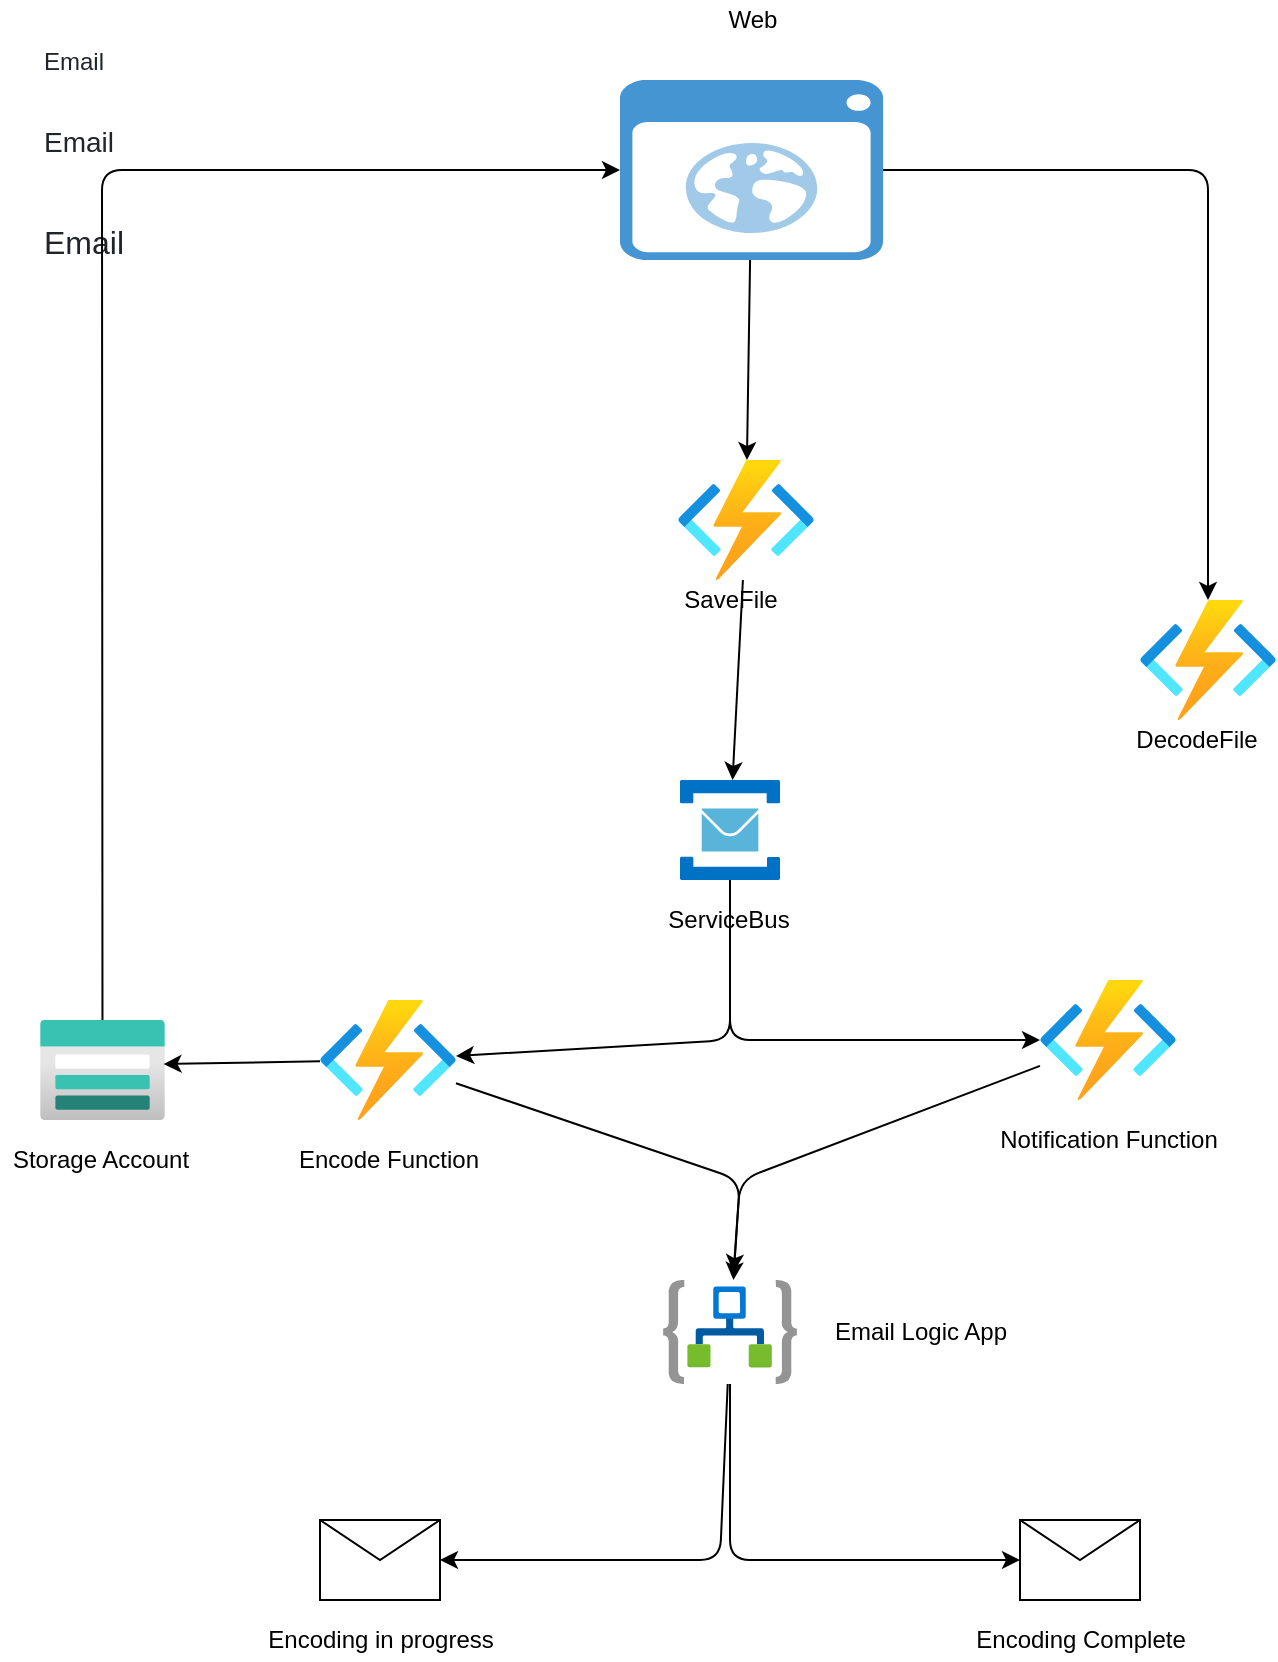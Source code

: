 <mxfile>
    <diagram id="PUcnxFitWya3NCTait5V" name="Page-1">
        <mxGraphModel dx="1554" dy="1046" grid="1" gridSize="10" guides="1" tooltips="1" connect="1" arrows="1" fold="1" page="1" pageScale="1" pageWidth="850" pageHeight="1100" math="0" shadow="0">
            <root>
                <mxCell id="0"/>
                <mxCell id="1" parent="0"/>
                <mxCell id="2" value="" style="aspect=fixed;html=1;points=[];align=center;image;fontSize=12;image=img/lib/azure2/compute/Function_Apps.svg;" vertex="1" parent="1">
                    <mxGeometry x="339" y="280" width="68" height="60" as="geometry"/>
                </mxCell>
                <mxCell id="3" value="SaveFile" style="text;html=1;align=center;verticalAlign=middle;resizable=0;points=[];autosize=1;" vertex="1" parent="1">
                    <mxGeometry x="335" y="340" width="60" height="20" as="geometry"/>
                </mxCell>
                <mxCell id="4" value="" style="aspect=fixed;html=1;points=[];align=center;image;fontSize=12;image=img/lib/mscae/Service_Bus.svg;" vertex="1" parent="1">
                    <mxGeometry x="340" y="440" width="50" height="50" as="geometry"/>
                </mxCell>
                <mxCell id="5" value="ServiceBus&lt;br&gt;" style="text;html=1;align=center;verticalAlign=middle;resizable=0;points=[];autosize=1;" vertex="1" parent="1">
                    <mxGeometry x="324" y="500" width="80" height="20" as="geometry"/>
                </mxCell>
                <mxCell id="6" value="" style="aspect=fixed;html=1;points=[];align=center;image;fontSize=12;image=img/lib/azure2/compute/Function_Apps.svg;" vertex="1" parent="1">
                    <mxGeometry x="160" y="550" width="68" height="60" as="geometry"/>
                </mxCell>
                <mxCell id="7" value="" style="aspect=fixed;html=1;points=[];align=center;image;fontSize=12;image=img/lib/azure2/compute/Function_Apps.svg;" vertex="1" parent="1">
                    <mxGeometry x="520" y="540" width="68" height="60" as="geometry"/>
                </mxCell>
                <mxCell id="8" value="" style="aspect=fixed;html=1;points=[];align=center;image;fontSize=12;image=img/lib/azure2/storage/Storage_Accounts.svg;" vertex="1" parent="1">
                    <mxGeometry x="20" y="560" width="62.5" height="50" as="geometry"/>
                </mxCell>
                <mxCell id="9" value="" style="aspect=fixed;html=1;points=[];align=center;image;fontSize=12;image=img/lib/azure2/iot/Logic_Apps.svg;" vertex="1" parent="1">
                    <mxGeometry x="331.5" y="690" width="67" height="52" as="geometry"/>
                </mxCell>
                <mxCell id="13" value="" style="shape=message;html=1;whiteSpace=wrap;html=1;outlineConnect=0;" vertex="1" parent="1">
                    <mxGeometry x="160" y="810" width="60" height="40" as="geometry"/>
                </mxCell>
                <mxCell id="14" value="" style="shape=message;html=1;whiteSpace=wrap;html=1;outlineConnect=0;" vertex="1" parent="1">
                    <mxGeometry x="510" y="810" width="60" height="40" as="geometry"/>
                </mxCell>
                <mxCell id="22" value="Email" style="fillColor=none;strokeColor=none;align=left;fontSize=12;fontColor=#212529;" vertex="1" parent="1">
                    <mxGeometry x="20" y="70" width="200" height="20" as="geometry"/>
                </mxCell>
                <mxCell id="24" value="Email" style="fillColor=none;strokeColor=none;align=left;fontSize=14;fontColor=#212529;" vertex="1" parent="1">
                    <mxGeometry x="20" y="105" width="200" height="30" as="geometry"/>
                </mxCell>
                <mxCell id="26" value="Email" style="fillColor=none;strokeColor=none;align=left;fontSize=16;fontColor=#212529;" vertex="1" parent="1">
                    <mxGeometry x="20" y="150" width="200" height="40" as="geometry"/>
                </mxCell>
                <mxCell id="28" value="" style="aspect=fixed;html=1;points=[];align=center;image;fontSize=12;image=img/lib/azure2/compute/Function_Apps.svg;" vertex="1" parent="1">
                    <mxGeometry x="570" y="350" width="68" height="60" as="geometry"/>
                </mxCell>
                <mxCell id="29" value="DecodeFile" style="text;html=1;align=center;verticalAlign=middle;resizable=0;points=[];autosize=1;" vertex="1" parent="1">
                    <mxGeometry x="558" y="410" width="80" height="20" as="geometry"/>
                </mxCell>
                <mxCell id="30" value="Notification Function" style="text;html=1;align=center;verticalAlign=middle;resizable=0;points=[];autosize=1;" vertex="1" parent="1">
                    <mxGeometry x="494" y="610" width="120" height="20" as="geometry"/>
                </mxCell>
                <mxCell id="31" value="Encode Function" style="text;html=1;align=center;verticalAlign=middle;resizable=0;points=[];autosize=1;" vertex="1" parent="1">
                    <mxGeometry x="139" y="620" width="110" height="20" as="geometry"/>
                </mxCell>
                <mxCell id="32" value="Storage Account" style="text;html=1;align=center;verticalAlign=middle;resizable=0;points=[];autosize=1;" vertex="1" parent="1">
                    <mxGeometry y="620" width="100" height="20" as="geometry"/>
                </mxCell>
                <mxCell id="33" value="Email Logic App&lt;br&gt;" style="text;html=1;align=center;verticalAlign=middle;resizable=0;points=[];autosize=1;" vertex="1" parent="1">
                    <mxGeometry x="410" y="706" width="100" height="20" as="geometry"/>
                </mxCell>
                <mxCell id="34" value="Encoding in progress&lt;br&gt;" style="text;html=1;align=center;verticalAlign=middle;resizable=0;points=[];autosize=1;" vertex="1" parent="1">
                    <mxGeometry x="125" y="860" width="130" height="20" as="geometry"/>
                </mxCell>
                <mxCell id="35" value="Encoding Complete&lt;br&gt;" style="text;html=1;align=center;verticalAlign=middle;resizable=0;points=[];autosize=1;" vertex="1" parent="1">
                    <mxGeometry x="480" y="860" width="120" height="20" as="geometry"/>
                </mxCell>
                <mxCell id="36" value="" style="shadow=0;dashed=0;html=1;strokeColor=none;fillColor=#4495D1;labelPosition=center;verticalLabelPosition=bottom;verticalAlign=top;align=center;outlineConnect=0;shape=mxgraph.veeam.2d.web_ui;" vertex="1" parent="1">
                    <mxGeometry x="310" y="90" width="131.5" height="90" as="geometry"/>
                </mxCell>
                <mxCell id="37" value="" style="endArrow=classic;html=1;" edge="1" parent="1" source="36" target="2">
                    <mxGeometry width="50" height="50" relative="1" as="geometry">
                        <mxPoint x="580" y="280" as="sourcePoint"/>
                        <mxPoint x="630" y="230" as="targetPoint"/>
                    </mxGeometry>
                </mxCell>
                <mxCell id="40" value="" style="endArrow=classic;html=1;" edge="1" parent="1" source="8" target="36">
                    <mxGeometry width="50" height="50" relative="1" as="geometry">
                        <mxPoint x="580" y="280" as="sourcePoint"/>
                        <mxPoint x="630" y="230" as="targetPoint"/>
                        <Array as="points">
                            <mxPoint x="51" y="135"/>
                        </Array>
                    </mxGeometry>
                </mxCell>
                <mxCell id="41" value="" style="endArrow=classic;html=1;" edge="1" parent="1" source="36" target="28">
                    <mxGeometry width="50" height="50" relative="1" as="geometry">
                        <mxPoint x="580" y="280" as="sourcePoint"/>
                        <mxPoint x="630" y="230" as="targetPoint"/>
                        <Array as="points">
                            <mxPoint x="604" y="135"/>
                        </Array>
                    </mxGeometry>
                </mxCell>
                <mxCell id="42" value="" style="endArrow=classic;html=1;" edge="1" parent="1" source="2" target="4">
                    <mxGeometry width="50" height="50" relative="1" as="geometry">
                        <mxPoint x="580" y="510" as="sourcePoint"/>
                        <mxPoint x="630" y="460" as="targetPoint"/>
                    </mxGeometry>
                </mxCell>
                <mxCell id="43" value="" style="endArrow=classic;html=1;" edge="1" parent="1" source="4" target="7">
                    <mxGeometry width="50" height="50" relative="1" as="geometry">
                        <mxPoint x="580" y="510" as="sourcePoint"/>
                        <mxPoint x="630" y="460" as="targetPoint"/>
                        <Array as="points">
                            <mxPoint x="365" y="570"/>
                        </Array>
                    </mxGeometry>
                </mxCell>
                <mxCell id="44" value="" style="endArrow=classic;html=1;" edge="1" parent="1" source="4" target="6">
                    <mxGeometry width="50" height="50" relative="1" as="geometry">
                        <mxPoint x="580" y="510" as="sourcePoint"/>
                        <mxPoint x="630" y="460" as="targetPoint"/>
                        <Array as="points">
                            <mxPoint x="365" y="570"/>
                        </Array>
                    </mxGeometry>
                </mxCell>
                <mxCell id="45" value="" style="endArrow=classic;html=1;entryX=0.988;entryY=0.441;entryDx=0;entryDy=0;entryPerimeter=0;" edge="1" parent="1" source="6" target="8">
                    <mxGeometry width="50" height="50" relative="1" as="geometry">
                        <mxPoint x="580" y="630" as="sourcePoint"/>
                        <mxPoint x="630" y="580" as="targetPoint"/>
                    </mxGeometry>
                </mxCell>
                <mxCell id="46" value="" style="endArrow=classic;html=1;" edge="1" parent="1" source="6" target="9">
                    <mxGeometry width="50" height="50" relative="1" as="geometry">
                        <mxPoint x="580" y="510" as="sourcePoint"/>
                        <mxPoint x="630" y="460" as="targetPoint"/>
                        <Array as="points">
                            <mxPoint x="370" y="640"/>
                        </Array>
                    </mxGeometry>
                </mxCell>
                <mxCell id="47" value="" style="endArrow=classic;html=1;entryX=0.527;entryY=-0.075;entryDx=0;entryDy=0;entryPerimeter=0;" edge="1" parent="1" source="7" target="9">
                    <mxGeometry width="50" height="50" relative="1" as="geometry">
                        <mxPoint x="580" y="510" as="sourcePoint"/>
                        <mxPoint x="365" y="680" as="targetPoint"/>
                        <Array as="points">
                            <mxPoint x="370" y="640"/>
                        </Array>
                    </mxGeometry>
                </mxCell>
                <mxCell id="48" value="" style="endArrow=classic;html=1;" edge="1" parent="1" source="9" target="13">
                    <mxGeometry width="50" height="50" relative="1" as="geometry">
                        <mxPoint x="580" y="510" as="sourcePoint"/>
                        <mxPoint x="630" y="460" as="targetPoint"/>
                        <Array as="points">
                            <mxPoint x="360" y="830"/>
                        </Array>
                    </mxGeometry>
                </mxCell>
                <mxCell id="49" value="" style="endArrow=classic;html=1;" edge="1" parent="1" source="9" target="14">
                    <mxGeometry width="50" height="50" relative="1" as="geometry">
                        <mxPoint x="580" y="510" as="sourcePoint"/>
                        <mxPoint x="630" y="460" as="targetPoint"/>
                        <Array as="points">
                            <mxPoint x="365" y="830"/>
                        </Array>
                    </mxGeometry>
                </mxCell>
                <mxCell id="50" value="Web" style="text;html=1;align=center;verticalAlign=middle;resizable=0;points=[];autosize=1;" vertex="1" parent="1">
                    <mxGeometry x="355.75" y="50" width="40" height="20" as="geometry"/>
                </mxCell>
            </root>
        </mxGraphModel>
    </diagram>
</mxfile>